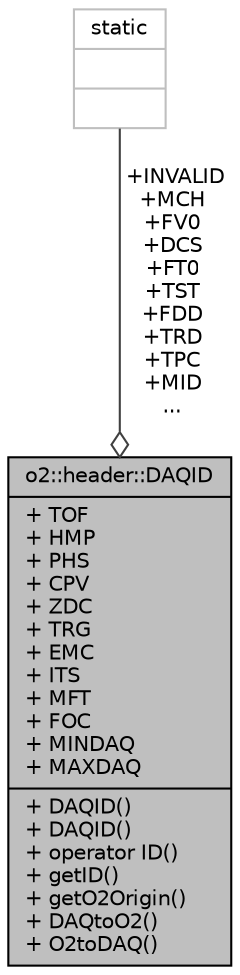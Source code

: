 digraph "o2::header::DAQID"
{
 // INTERACTIVE_SVG=YES
  bgcolor="transparent";
  edge [fontname="Helvetica",fontsize="10",labelfontname="Helvetica",labelfontsize="10"];
  node [fontname="Helvetica",fontsize="10",shape=record];
  Node1 [label="{o2::header::DAQID\n|+ TOF\l+ HMP\l+ PHS\l+ CPV\l+ ZDC\l+ TRG\l+ EMC\l+ ITS\l+ MFT\l+ FOC\l+ MINDAQ\l+ MAXDAQ\l|+ DAQID()\l+ DAQID()\l+ operator ID()\l+ getID()\l+ getO2Origin()\l+ DAQtoO2()\l+ O2toDAQ()\l}",height=0.2,width=0.4,color="black", fillcolor="grey75", style="filled", fontcolor="black"];
  Node2 -> Node1 [color="grey25",fontsize="10",style="solid",label=" +INVALID\n+MCH\n+FV0\n+DCS\n+FT0\n+TST\n+FDD\n+TRD\n+TPC\n+MID\n..." ,arrowhead="odiamond",fontname="Helvetica"];
  Node2 [label="{static\n||}",height=0.2,width=0.4,color="grey75"];
}
